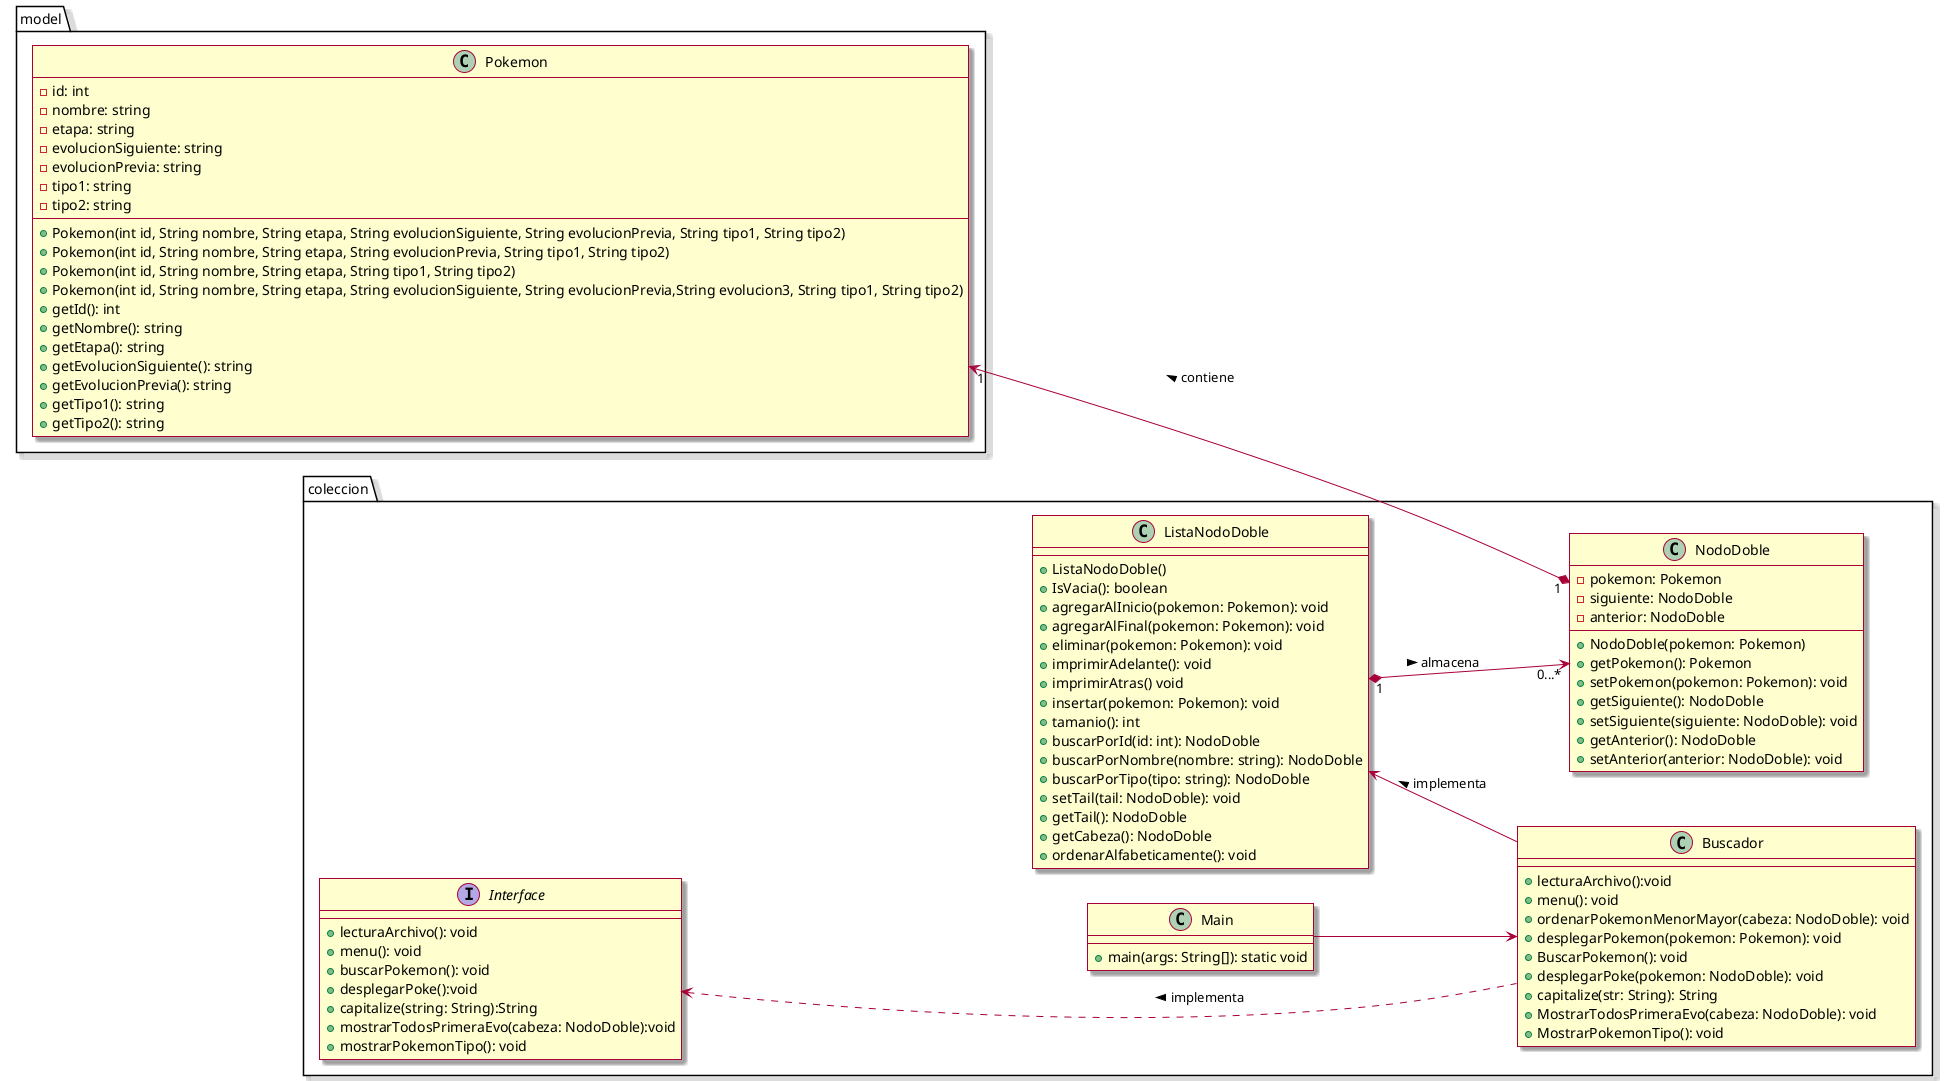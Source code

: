 @startuml
left to right direction
skin rose

package "coleccion" {
    class Main{
        + main(args: String[]): static void
        }
    interface Interface{
        + lecturaArchivo(): void
        + menu(): void
        + buscarPokemon(): void
        + desplegarPoke():void
        + capitalize(string: String):String
        + mostrarTodosPrimeraEvo(cabeza: NodoDoble):void
        + mostrarPokemonTipo(): void
    }
    class Buscador{
    + lecturaArchivo():void
    + menu(): void
    + ordenarPokemonMenorMayor(cabeza: NodoDoble): void
    + desplegarPokemon(pokemon: Pokemon): void
    + BuscarPokemon(): void
    + desplegarPoke(pokemon: NodoDoble): void
    + capitalize(str: String): String
    + MostrarTodosPrimeraEvo(cabeza: NodoDoble): void
    + MostrarPokemonTipo(): void
    }
    class ListaNodoDoble{
    + ListaNodoDoble()
    + IsVacia(): boolean
    + agregarAlInicio(pokemon: Pokemon): void
    + agregarAlFinal(pokemon: Pokemon): void
    + eliminar(pokemon: Pokemon): void
    + imprimirAdelante(): void
    + imprimirAtras() void
    + insertar(pokemon: Pokemon): void
    + tamanio(): int
    + buscarPorId(id: int): NodoDoble
    + buscarPorNombre(nombre: string): NodoDoble
    + buscarPorTipo(tipo: string): NodoDoble
    + setTail(tail: NodoDoble): void
    + getTail(): NodoDoble
    + getCabeza(): NodoDoble
    + ordenarAlfabeticamente(): void
    }
    class NodoDoble{
    - pokemon: Pokemon
    - siguiente: NodoDoble
    - anterior: NodoDoble
    + NodoDoble(pokemon: Pokemon)
    + getPokemon(): Pokemon
    + setPokemon(pokemon: Pokemon): void
    + getSiguiente(): NodoDoble
    + setSiguiente(siguiente: NodoDoble): void
    + getAnterior(): NodoDoble
    + setAnterior(anterior: NodoDoble): void
    }
}
package "model"{
    class Pokemon{
    - id: int
    - nombre: string
    - etapa: string
    - evolucionSiguiente: string
    - evolucionPrevia: string
    - tipo1: string
    - tipo2: string
    + Pokemon(int id, String nombre, String etapa, String evolucionSiguiente, String evolucionPrevia, String tipo1, String tipo2)
    + Pokemon(int id, String nombre, String etapa, String evolucionPrevia, String tipo1, String tipo2)
    + Pokemon(int id, String nombre, String etapa, String tipo1, String tipo2)
    + Pokemon(int id, String nombre, String etapa, String evolucionSiguiente, String evolucionPrevia,String evolucion3, String tipo1, String tipo2)
    + getId(): int
    + getNombre(): string
    + getEtapa(): string
    + getEvolucionSiguiente(): string
    + getEvolucionPrevia(): string
    + getTipo1(): string
    + getTipo2(): string
    }

}

ListaNodoDoble <-- Buscador: implementa <
ListaNodoDoble"1" *-->"0...*" NodoDoble: almacena >
Pokemon"1" <---* "1"NodoDoble: contiene <
Interface <... Buscador: implementa <
Main --> Buscador
@enduml